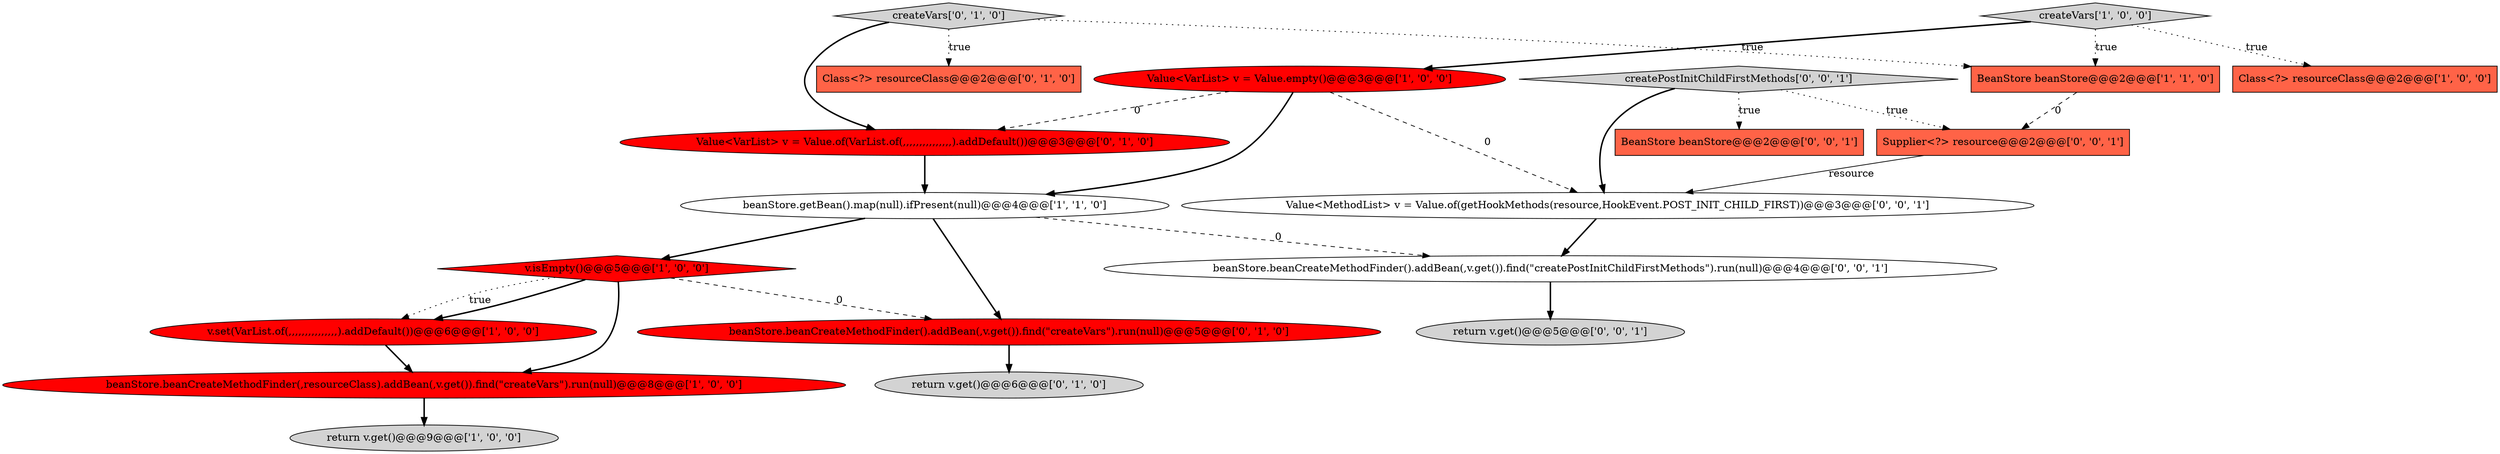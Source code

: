digraph {
1 [style = filled, label = "v.isEmpty()@@@5@@@['1', '0', '0']", fillcolor = red, shape = diamond image = "AAA1AAABBB1BBB"];
3 [style = filled, label = "BeanStore beanStore@@@2@@@['1', '1', '0']", fillcolor = tomato, shape = box image = "AAA0AAABBB1BBB"];
9 [style = filled, label = "Class<?> resourceClass@@@2@@@['0', '1', '0']", fillcolor = tomato, shape = box image = "AAA0AAABBB2BBB"];
11 [style = filled, label = "Value<VarList> v = Value.of(VarList.of(,,,,,,,,,,,,,,,).addDefault())@@@3@@@['0', '1', '0']", fillcolor = red, shape = ellipse image = "AAA1AAABBB2BBB"];
14 [style = filled, label = "createPostInitChildFirstMethods['0', '0', '1']", fillcolor = lightgray, shape = diamond image = "AAA0AAABBB3BBB"];
13 [style = filled, label = "createVars['0', '1', '0']", fillcolor = lightgray, shape = diamond image = "AAA0AAABBB2BBB"];
4 [style = filled, label = "Value<VarList> v = Value.empty()@@@3@@@['1', '0', '0']", fillcolor = red, shape = ellipse image = "AAA1AAABBB1BBB"];
10 [style = filled, label = "return v.get()@@@6@@@['0', '1', '0']", fillcolor = lightgray, shape = ellipse image = "AAA0AAABBB2BBB"];
16 [style = filled, label = "Value<MethodList> v = Value.of(getHookMethods(resource,HookEvent.POST_INIT_CHILD_FIRST))@@@3@@@['0', '0', '1']", fillcolor = white, shape = ellipse image = "AAA0AAABBB3BBB"];
17 [style = filled, label = "BeanStore beanStore@@@2@@@['0', '0', '1']", fillcolor = tomato, shape = box image = "AAA0AAABBB3BBB"];
18 [style = filled, label = "return v.get()@@@5@@@['0', '0', '1']", fillcolor = lightgray, shape = ellipse image = "AAA0AAABBB3BBB"];
2 [style = filled, label = "Class<?> resourceClass@@@2@@@['1', '0', '0']", fillcolor = tomato, shape = box image = "AAA0AAABBB1BBB"];
12 [style = filled, label = "beanStore.beanCreateMethodFinder().addBean(,v.get()).find(\"createVars\").run(null)@@@5@@@['0', '1', '0']", fillcolor = red, shape = ellipse image = "AAA1AAABBB2BBB"];
15 [style = filled, label = "beanStore.beanCreateMethodFinder().addBean(,v.get()).find(\"createPostInitChildFirstMethods\").run(null)@@@4@@@['0', '0', '1']", fillcolor = white, shape = ellipse image = "AAA0AAABBB3BBB"];
8 [style = filled, label = "createVars['1', '0', '0']", fillcolor = lightgray, shape = diamond image = "AAA0AAABBB1BBB"];
19 [style = filled, label = "Supplier<?> resource@@@2@@@['0', '0', '1']", fillcolor = tomato, shape = box image = "AAA0AAABBB3BBB"];
6 [style = filled, label = "beanStore.getBean().map(null).ifPresent(null)@@@4@@@['1', '1', '0']", fillcolor = white, shape = ellipse image = "AAA0AAABBB1BBB"];
0 [style = filled, label = "v.set(VarList.of(,,,,,,,,,,,,,,,).addDefault())@@@6@@@['1', '0', '0']", fillcolor = red, shape = ellipse image = "AAA1AAABBB1BBB"];
5 [style = filled, label = "beanStore.beanCreateMethodFinder(,resourceClass).addBean(,v.get()).find(\"createVars\").run(null)@@@8@@@['1', '0', '0']", fillcolor = red, shape = ellipse image = "AAA1AAABBB1BBB"];
7 [style = filled, label = "return v.get()@@@9@@@['1', '0', '0']", fillcolor = lightgray, shape = ellipse image = "AAA0AAABBB1BBB"];
1->5 [style = bold, label=""];
14->16 [style = bold, label=""];
16->15 [style = bold, label=""];
14->19 [style = dotted, label="true"];
19->16 [style = solid, label="resource"];
4->16 [style = dashed, label="0"];
13->3 [style = dotted, label="true"];
4->6 [style = bold, label=""];
8->2 [style = dotted, label="true"];
11->6 [style = bold, label=""];
1->0 [style = bold, label=""];
13->11 [style = bold, label=""];
15->18 [style = bold, label=""];
8->3 [style = dotted, label="true"];
3->19 [style = dashed, label="0"];
14->17 [style = dotted, label="true"];
6->1 [style = bold, label=""];
1->12 [style = dashed, label="0"];
12->10 [style = bold, label=""];
6->15 [style = dashed, label="0"];
5->7 [style = bold, label=""];
1->0 [style = dotted, label="true"];
8->4 [style = bold, label=""];
4->11 [style = dashed, label="0"];
6->12 [style = bold, label=""];
0->5 [style = bold, label=""];
13->9 [style = dotted, label="true"];
}
